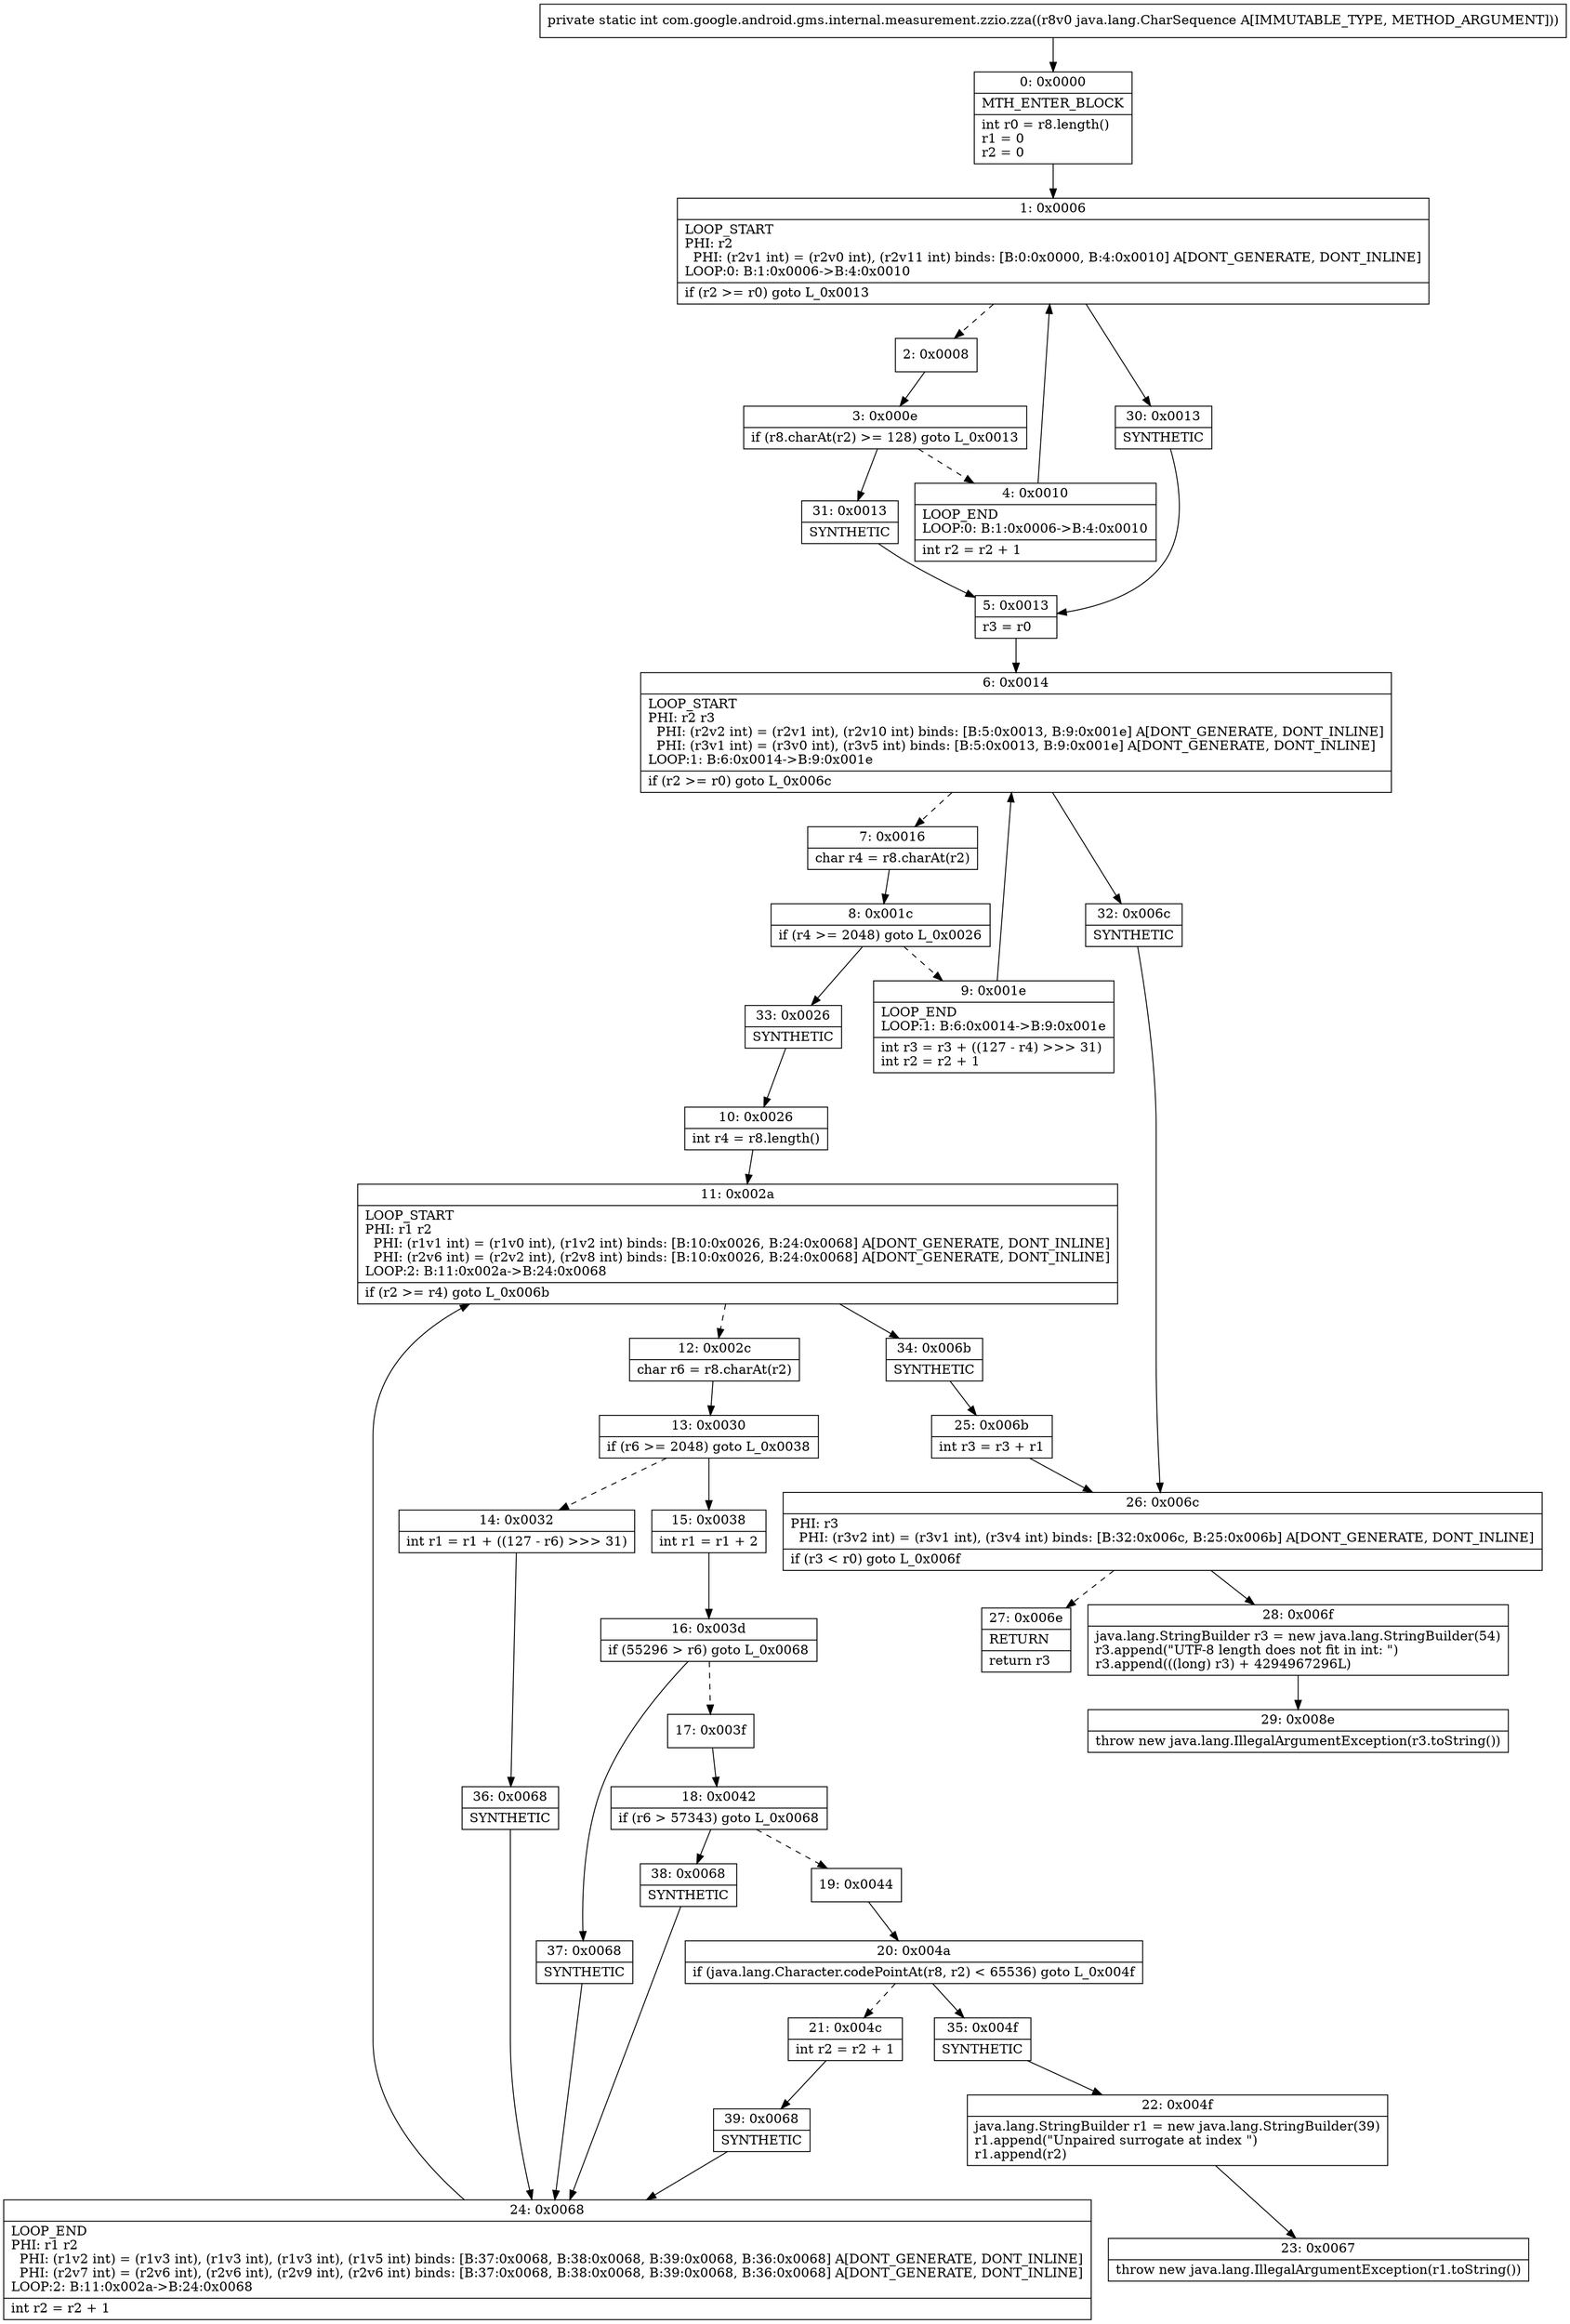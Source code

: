 digraph "CFG forcom.google.android.gms.internal.measurement.zzio.zza(Ljava\/lang\/CharSequence;)I" {
Node_0 [shape=record,label="{0\:\ 0x0000|MTH_ENTER_BLOCK\l|int r0 = r8.length()\lr1 = 0\lr2 = 0\l}"];
Node_1 [shape=record,label="{1\:\ 0x0006|LOOP_START\lPHI: r2 \l  PHI: (r2v1 int) = (r2v0 int), (r2v11 int) binds: [B:0:0x0000, B:4:0x0010] A[DONT_GENERATE, DONT_INLINE]\lLOOP:0: B:1:0x0006\-\>B:4:0x0010\l|if (r2 \>= r0) goto L_0x0013\l}"];
Node_2 [shape=record,label="{2\:\ 0x0008}"];
Node_3 [shape=record,label="{3\:\ 0x000e|if (r8.charAt(r2) \>= 128) goto L_0x0013\l}"];
Node_4 [shape=record,label="{4\:\ 0x0010|LOOP_END\lLOOP:0: B:1:0x0006\-\>B:4:0x0010\l|int r2 = r2 + 1\l}"];
Node_5 [shape=record,label="{5\:\ 0x0013|r3 = r0\l}"];
Node_6 [shape=record,label="{6\:\ 0x0014|LOOP_START\lPHI: r2 r3 \l  PHI: (r2v2 int) = (r2v1 int), (r2v10 int) binds: [B:5:0x0013, B:9:0x001e] A[DONT_GENERATE, DONT_INLINE]\l  PHI: (r3v1 int) = (r3v0 int), (r3v5 int) binds: [B:5:0x0013, B:9:0x001e] A[DONT_GENERATE, DONT_INLINE]\lLOOP:1: B:6:0x0014\-\>B:9:0x001e\l|if (r2 \>= r0) goto L_0x006c\l}"];
Node_7 [shape=record,label="{7\:\ 0x0016|char r4 = r8.charAt(r2)\l}"];
Node_8 [shape=record,label="{8\:\ 0x001c|if (r4 \>= 2048) goto L_0x0026\l}"];
Node_9 [shape=record,label="{9\:\ 0x001e|LOOP_END\lLOOP:1: B:6:0x0014\-\>B:9:0x001e\l|int r3 = r3 + ((127 \- r4) \>\>\> 31)\lint r2 = r2 + 1\l}"];
Node_10 [shape=record,label="{10\:\ 0x0026|int r4 = r8.length()\l}"];
Node_11 [shape=record,label="{11\:\ 0x002a|LOOP_START\lPHI: r1 r2 \l  PHI: (r1v1 int) = (r1v0 int), (r1v2 int) binds: [B:10:0x0026, B:24:0x0068] A[DONT_GENERATE, DONT_INLINE]\l  PHI: (r2v6 int) = (r2v2 int), (r2v8 int) binds: [B:10:0x0026, B:24:0x0068] A[DONT_GENERATE, DONT_INLINE]\lLOOP:2: B:11:0x002a\-\>B:24:0x0068\l|if (r2 \>= r4) goto L_0x006b\l}"];
Node_12 [shape=record,label="{12\:\ 0x002c|char r6 = r8.charAt(r2)\l}"];
Node_13 [shape=record,label="{13\:\ 0x0030|if (r6 \>= 2048) goto L_0x0038\l}"];
Node_14 [shape=record,label="{14\:\ 0x0032|int r1 = r1 + ((127 \- r6) \>\>\> 31)\l}"];
Node_15 [shape=record,label="{15\:\ 0x0038|int r1 = r1 + 2\l}"];
Node_16 [shape=record,label="{16\:\ 0x003d|if (55296 \> r6) goto L_0x0068\l}"];
Node_17 [shape=record,label="{17\:\ 0x003f}"];
Node_18 [shape=record,label="{18\:\ 0x0042|if (r6 \> 57343) goto L_0x0068\l}"];
Node_19 [shape=record,label="{19\:\ 0x0044}"];
Node_20 [shape=record,label="{20\:\ 0x004a|if (java.lang.Character.codePointAt(r8, r2) \< 65536) goto L_0x004f\l}"];
Node_21 [shape=record,label="{21\:\ 0x004c|int r2 = r2 + 1\l}"];
Node_22 [shape=record,label="{22\:\ 0x004f|java.lang.StringBuilder r1 = new java.lang.StringBuilder(39)\lr1.append(\"Unpaired surrogate at index \")\lr1.append(r2)\l}"];
Node_23 [shape=record,label="{23\:\ 0x0067|throw new java.lang.IllegalArgumentException(r1.toString())\l}"];
Node_24 [shape=record,label="{24\:\ 0x0068|LOOP_END\lPHI: r1 r2 \l  PHI: (r1v2 int) = (r1v3 int), (r1v3 int), (r1v3 int), (r1v5 int) binds: [B:37:0x0068, B:38:0x0068, B:39:0x0068, B:36:0x0068] A[DONT_GENERATE, DONT_INLINE]\l  PHI: (r2v7 int) = (r2v6 int), (r2v6 int), (r2v9 int), (r2v6 int) binds: [B:37:0x0068, B:38:0x0068, B:39:0x0068, B:36:0x0068] A[DONT_GENERATE, DONT_INLINE]\lLOOP:2: B:11:0x002a\-\>B:24:0x0068\l|int r2 = r2 + 1\l}"];
Node_25 [shape=record,label="{25\:\ 0x006b|int r3 = r3 + r1\l}"];
Node_26 [shape=record,label="{26\:\ 0x006c|PHI: r3 \l  PHI: (r3v2 int) = (r3v1 int), (r3v4 int) binds: [B:32:0x006c, B:25:0x006b] A[DONT_GENERATE, DONT_INLINE]\l|if (r3 \< r0) goto L_0x006f\l}"];
Node_27 [shape=record,label="{27\:\ 0x006e|RETURN\l|return r3\l}"];
Node_28 [shape=record,label="{28\:\ 0x006f|java.lang.StringBuilder r3 = new java.lang.StringBuilder(54)\lr3.append(\"UTF\-8 length does not fit in int: \")\lr3.append(((long) r3) + 4294967296L)\l}"];
Node_29 [shape=record,label="{29\:\ 0x008e|throw new java.lang.IllegalArgumentException(r3.toString())\l}"];
Node_30 [shape=record,label="{30\:\ 0x0013|SYNTHETIC\l}"];
Node_31 [shape=record,label="{31\:\ 0x0013|SYNTHETIC\l}"];
Node_32 [shape=record,label="{32\:\ 0x006c|SYNTHETIC\l}"];
Node_33 [shape=record,label="{33\:\ 0x0026|SYNTHETIC\l}"];
Node_34 [shape=record,label="{34\:\ 0x006b|SYNTHETIC\l}"];
Node_35 [shape=record,label="{35\:\ 0x004f|SYNTHETIC\l}"];
Node_36 [shape=record,label="{36\:\ 0x0068|SYNTHETIC\l}"];
Node_37 [shape=record,label="{37\:\ 0x0068|SYNTHETIC\l}"];
Node_38 [shape=record,label="{38\:\ 0x0068|SYNTHETIC\l}"];
Node_39 [shape=record,label="{39\:\ 0x0068|SYNTHETIC\l}"];
MethodNode[shape=record,label="{private static int com.google.android.gms.internal.measurement.zzio.zza((r8v0 java.lang.CharSequence A[IMMUTABLE_TYPE, METHOD_ARGUMENT])) }"];
MethodNode -> Node_0;
Node_0 -> Node_1;
Node_1 -> Node_2[style=dashed];
Node_1 -> Node_30;
Node_2 -> Node_3;
Node_3 -> Node_4[style=dashed];
Node_3 -> Node_31;
Node_4 -> Node_1;
Node_5 -> Node_6;
Node_6 -> Node_7[style=dashed];
Node_6 -> Node_32;
Node_7 -> Node_8;
Node_8 -> Node_9[style=dashed];
Node_8 -> Node_33;
Node_9 -> Node_6;
Node_10 -> Node_11;
Node_11 -> Node_12[style=dashed];
Node_11 -> Node_34;
Node_12 -> Node_13;
Node_13 -> Node_14[style=dashed];
Node_13 -> Node_15;
Node_14 -> Node_36;
Node_15 -> Node_16;
Node_16 -> Node_17[style=dashed];
Node_16 -> Node_37;
Node_17 -> Node_18;
Node_18 -> Node_19[style=dashed];
Node_18 -> Node_38;
Node_19 -> Node_20;
Node_20 -> Node_21[style=dashed];
Node_20 -> Node_35;
Node_21 -> Node_39;
Node_22 -> Node_23;
Node_24 -> Node_11;
Node_25 -> Node_26;
Node_26 -> Node_27[style=dashed];
Node_26 -> Node_28;
Node_28 -> Node_29;
Node_30 -> Node_5;
Node_31 -> Node_5;
Node_32 -> Node_26;
Node_33 -> Node_10;
Node_34 -> Node_25;
Node_35 -> Node_22;
Node_36 -> Node_24;
Node_37 -> Node_24;
Node_38 -> Node_24;
Node_39 -> Node_24;
}

